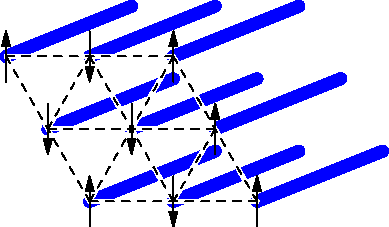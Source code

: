real sh = .3;

pair t(real x, real y) {
  return (x-y/2., y*sqrt(3.)/2.);
}

void drawSpin(pair p, int s) {
  if (s>0)
    draw((p-(0, sh))--(p+(0, sh)), arrow=EndArrow);
  else
    draw((p+(0, sh))--(p-(0, sh)), arrow=EndArrow);
}

void drawAKLT(pair p) {
  draw(p--(p+(1.5, .6)), blue+6);
}

size(4cm, 4cm);

for (int i=0; i<3; ++i) {
  draw(t(0, i)--t(2, i));
  draw(t(i, 0)--t(i, 2));
}
draw(t(0, 0)--t(2, 2));
draw(t(1, 0)--t(2, 1));
draw(t(0, 1)--t(1, 2));

drawSpin(t(0, 0), 1); drawSpin(t(1, 0), -1); drawSpin(t(2, 0), 1);
drawSpin(t(0, 1), -1); drawSpin(t(1, 1), -1); drawSpin(t(2, 1), 1);
drawSpin(t(0, 2), 1); drawSpin(t(1, 2), -1); drawSpin(t(2, 2), 1);

shipout("weak3d_2d_blue");

//currentpicture = new picture;
size(4cm, 4cm);

for (int i=0; i<3; ++i) {
  draw(t(0, i)--t(2, i));
  draw(t(i, 0)--t(i, 2));
}
draw(t(0, 0)--t(2, 2));
draw(t(1, 0)--t(2, 1));
draw(t(0, 1)--t(1, 2));

for (int i=0; i<3; ++i)
  for (int j=0; j<3; ++j)
    dot(t(i, j), blue+6);

shipout("weak3d_2ddots_blue");

currentpicture = new picture;
size(4cm, 0);

real l = 1;
real dx = .1;
int naklt = 5;

for (int i=1; i<naklt; ++i)
  draw(((i-1)*l+dx, 0)--(i*l-dx, 0), blue+6);

for (int i=0; i<naklt; ++i) {
  drawSpin((i*l-dx, 0), 1);
  drawSpin((i*l+dx, 0), -1);
  draw(circle((i*l, 0), .2));
}

shipout("weak3d_aklt_blue");

currentpicture = new picture;
size(4cm, 0);

real l = 1;
real dx = .1;
int naklt = 5;

draw((0, 0)--((naklt-1)*l, 0), blue+6);

drawSpin((-dx, 0), 1);
drawSpin(((naklt-1)*l+dx, 0), -1);

shipout("weak3d_aklt2_blue");

currentpicture = new picture;
size(8cm, 4cm);

for (int i=0; i<3; ++i)
  for (int j=0; j<3; ++j)
    drawAKLT(t(i, j));

for (int i=0; i<3; ++i) {
  draw(t(0, i)--t(2, i), white+2);
  draw(t(i, 0)--t(i, 2), white+2);
}
draw(t(0, 0)--t(2, 2), white+2);
draw(t(1, 0)--t(2, 1), white+2);
draw(t(0, 1)--t(1, 2), white+2);

for (int i=0; i<3; ++i) {
  draw(t(0, i)--t(2, i), dashed);
  draw(t(i, 0)--t(i, 2), dashed);
}
draw(t(0, 0)--t(2, 2), dashed);
draw(t(1, 0)--t(2, 1), dashed);
draw(t(0, 1)--t(1, 2), dashed);

drawSpin(t(0, 0), 1); drawSpin(t(1, 0), -1); drawSpin(t(2, 0), 1);
drawSpin(t(0, 1), -1); drawSpin(t(1, 1), -1); drawSpin(t(2, 1), 1);
drawSpin(t(0, 2), 1); drawSpin(t(1, 2), -1); drawSpin(t(2, 2), 1);

shipout("weak3d_3d_blue");
